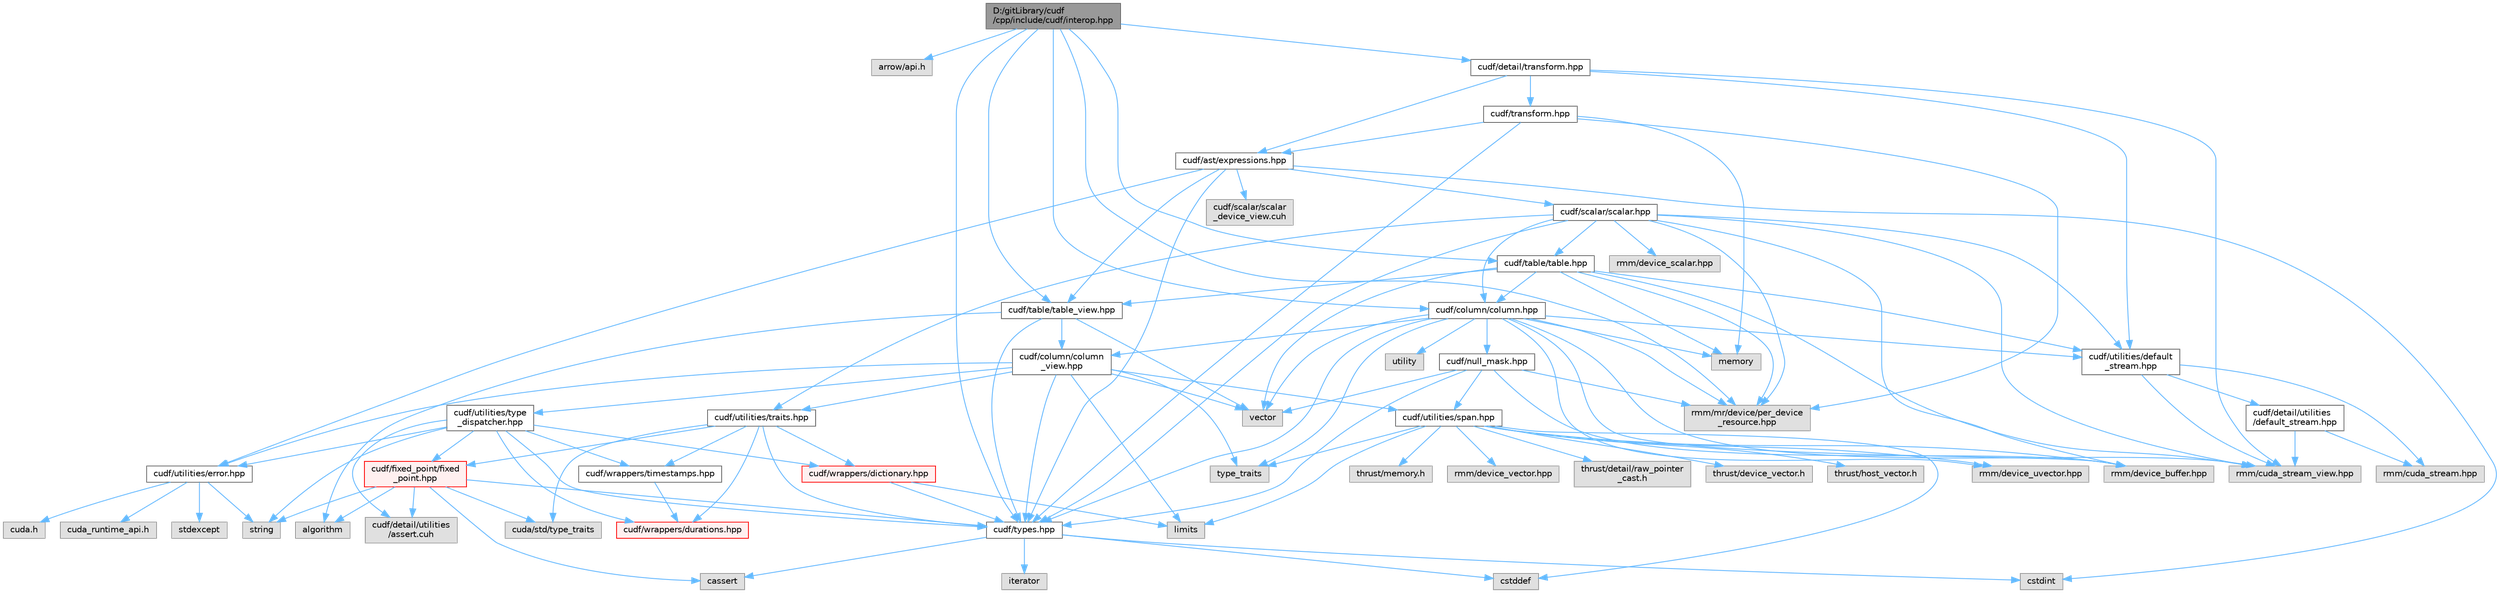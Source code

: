 digraph "D:/gitLibrary/cudf/cpp/include/cudf/interop.hpp"
{
 // LATEX_PDF_SIZE
  bgcolor="transparent";
  edge [fontname=Helvetica,fontsize=10,labelfontname=Helvetica,labelfontsize=10];
  node [fontname=Helvetica,fontsize=10,shape=box,height=0.2,width=0.4];
  Node1 [id="Node000001",label="D:/gitLibrary/cudf\l/cpp/include/cudf/interop.hpp",height=0.2,width=0.4,color="gray40", fillcolor="grey60", style="filled", fontcolor="black",tooltip=" "];
  Node1 -> Node2 [id="edge113_Node000001_Node000002",color="steelblue1",style="solid",tooltip=" "];
  Node2 [id="Node000002",label="arrow/api.h",height=0.2,width=0.4,color="grey60", fillcolor="#E0E0E0", style="filled",tooltip=" "];
  Node1 -> Node3 [id="edge114_Node000001_Node000003",color="steelblue1",style="solid",tooltip=" "];
  Node3 [id="Node000003",label="cudf/column/column.hpp",height=0.2,width=0.4,color="grey40", fillcolor="white", style="filled",URL="$column_8hpp.html",tooltip="Class definition for cudf::column"];
  Node3 -> Node4 [id="edge115_Node000003_Node000004",color="steelblue1",style="solid",tooltip=" "];
  Node4 [id="Node000004",label="cudf/column/column\l_view.hpp",height=0.2,width=0.4,color="grey40", fillcolor="white", style="filled",URL="$column__view_8hpp.html",tooltip="column view class definitions"];
  Node4 -> Node5 [id="edge116_Node000004_Node000005",color="steelblue1",style="solid",tooltip=" "];
  Node5 [id="Node000005",label="cudf/types.hpp",height=0.2,width=0.4,color="grey40", fillcolor="white", style="filled",URL="$types_8hpp.html",tooltip="Type declarations for libcudf."];
  Node5 -> Node6 [id="edge117_Node000005_Node000006",color="steelblue1",style="solid",tooltip=" "];
  Node6 [id="Node000006",label="cassert",height=0.2,width=0.4,color="grey60", fillcolor="#E0E0E0", style="filled",tooltip=" "];
  Node5 -> Node7 [id="edge118_Node000005_Node000007",color="steelblue1",style="solid",tooltip=" "];
  Node7 [id="Node000007",label="cstddef",height=0.2,width=0.4,color="grey60", fillcolor="#E0E0E0", style="filled",tooltip=" "];
  Node5 -> Node8 [id="edge119_Node000005_Node000008",color="steelblue1",style="solid",tooltip=" "];
  Node8 [id="Node000008",label="cstdint",height=0.2,width=0.4,color="grey60", fillcolor="#E0E0E0", style="filled",tooltip=" "];
  Node5 -> Node9 [id="edge120_Node000005_Node000009",color="steelblue1",style="solid",tooltip=" "];
  Node9 [id="Node000009",label="iterator",height=0.2,width=0.4,color="grey60", fillcolor="#E0E0E0", style="filled",tooltip=" "];
  Node4 -> Node10 [id="edge121_Node000004_Node000010",color="steelblue1",style="solid",tooltip=" "];
  Node10 [id="Node000010",label="cudf/utilities/error.hpp",height=0.2,width=0.4,color="grey40", fillcolor="white", style="filled",URL="$error_8hpp.html",tooltip=" "];
  Node10 -> Node11 [id="edge122_Node000010_Node000011",color="steelblue1",style="solid",tooltip=" "];
  Node11 [id="Node000011",label="cuda.h",height=0.2,width=0.4,color="grey60", fillcolor="#E0E0E0", style="filled",tooltip=" "];
  Node10 -> Node12 [id="edge123_Node000010_Node000012",color="steelblue1",style="solid",tooltip=" "];
  Node12 [id="Node000012",label="cuda_runtime_api.h",height=0.2,width=0.4,color="grey60", fillcolor="#E0E0E0", style="filled",tooltip=" "];
  Node10 -> Node13 [id="edge124_Node000010_Node000013",color="steelblue1",style="solid",tooltip=" "];
  Node13 [id="Node000013",label="stdexcept",height=0.2,width=0.4,color="grey60", fillcolor="#E0E0E0", style="filled",tooltip=" "];
  Node10 -> Node14 [id="edge125_Node000010_Node000014",color="steelblue1",style="solid",tooltip=" "];
  Node14 [id="Node000014",label="string",height=0.2,width=0.4,color="grey60", fillcolor="#E0E0E0", style="filled",tooltip=" "];
  Node4 -> Node15 [id="edge126_Node000004_Node000015",color="steelblue1",style="solid",tooltip=" "];
  Node15 [id="Node000015",label="cudf/utilities/span.hpp",height=0.2,width=0.4,color="grey40", fillcolor="white", style="filled",URL="$span_8hpp.html",tooltip=" "];
  Node15 -> Node16 [id="edge127_Node000015_Node000016",color="steelblue1",style="solid",tooltip=" "];
  Node16 [id="Node000016",label="rmm/device_buffer.hpp",height=0.2,width=0.4,color="grey60", fillcolor="#E0E0E0", style="filled",tooltip=" "];
  Node15 -> Node17 [id="edge128_Node000015_Node000017",color="steelblue1",style="solid",tooltip=" "];
  Node17 [id="Node000017",label="rmm/device_uvector.hpp",height=0.2,width=0.4,color="grey60", fillcolor="#E0E0E0", style="filled",tooltip=" "];
  Node15 -> Node18 [id="edge129_Node000015_Node000018",color="steelblue1",style="solid",tooltip=" "];
  Node18 [id="Node000018",label="rmm/device_vector.hpp",height=0.2,width=0.4,color="grey60", fillcolor="#E0E0E0", style="filled",tooltip=" "];
  Node15 -> Node19 [id="edge130_Node000015_Node000019",color="steelblue1",style="solid",tooltip=" "];
  Node19 [id="Node000019",label="thrust/detail/raw_pointer\l_cast.h",height=0.2,width=0.4,color="grey60", fillcolor="#E0E0E0", style="filled",tooltip=" "];
  Node15 -> Node20 [id="edge131_Node000015_Node000020",color="steelblue1",style="solid",tooltip=" "];
  Node20 [id="Node000020",label="thrust/device_vector.h",height=0.2,width=0.4,color="grey60", fillcolor="#E0E0E0", style="filled",tooltip=" "];
  Node15 -> Node21 [id="edge132_Node000015_Node000021",color="steelblue1",style="solid",tooltip=" "];
  Node21 [id="Node000021",label="thrust/host_vector.h",height=0.2,width=0.4,color="grey60", fillcolor="#E0E0E0", style="filled",tooltip=" "];
  Node15 -> Node22 [id="edge133_Node000015_Node000022",color="steelblue1",style="solid",tooltip=" "];
  Node22 [id="Node000022",label="thrust/memory.h",height=0.2,width=0.4,color="grey60", fillcolor="#E0E0E0", style="filled",tooltip=" "];
  Node15 -> Node7 [id="edge134_Node000015_Node000007",color="steelblue1",style="solid",tooltip=" "];
  Node15 -> Node23 [id="edge135_Node000015_Node000023",color="steelblue1",style="solid",tooltip=" "];
  Node23 [id="Node000023",label="limits",height=0.2,width=0.4,color="grey60", fillcolor="#E0E0E0", style="filled",tooltip=" "];
  Node15 -> Node24 [id="edge136_Node000015_Node000024",color="steelblue1",style="solid",tooltip=" "];
  Node24 [id="Node000024",label="type_traits",height=0.2,width=0.4,color="grey60", fillcolor="#E0E0E0", style="filled",tooltip=" "];
  Node4 -> Node25 [id="edge137_Node000004_Node000025",color="steelblue1",style="solid",tooltip=" "];
  Node25 [id="Node000025",label="cudf/utilities/traits.hpp",height=0.2,width=0.4,color="grey40", fillcolor="white", style="filled",URL="$traits_8hpp.html",tooltip=" "];
  Node25 -> Node26 [id="edge138_Node000025_Node000026",color="steelblue1",style="solid",tooltip=" "];
  Node26 [id="Node000026",label="cudf/fixed_point/fixed\l_point.hpp",height=0.2,width=0.4,color="red", fillcolor="#FFF0F0", style="filled",URL="$fixed__point_8hpp.html",tooltip="Class definition for fixed point data type"];
  Node26 -> Node27 [id="edge139_Node000026_Node000027",color="steelblue1",style="solid",tooltip=" "];
  Node27 [id="Node000027",label="cudf/detail/utilities\l/assert.cuh",height=0.2,width=0.4,color="grey60", fillcolor="#E0E0E0", style="filled",tooltip=" "];
  Node26 -> Node5 [id="edge140_Node000026_Node000005",color="steelblue1",style="solid",tooltip=" "];
  Node26 -> Node31 [id="edge141_Node000026_Node000031",color="steelblue1",style="solid",tooltip=" "];
  Node31 [id="Node000031",label="cuda/std/type_traits",height=0.2,width=0.4,color="grey60", fillcolor="#E0E0E0", style="filled",tooltip=" "];
  Node26 -> Node32 [id="edge142_Node000026_Node000032",color="steelblue1",style="solid",tooltip=" "];
  Node32 [id="Node000032",label="algorithm",height=0.2,width=0.4,color="grey60", fillcolor="#E0E0E0", style="filled",tooltip=" "];
  Node26 -> Node6 [id="edge143_Node000026_Node000006",color="steelblue1",style="solid",tooltip=" "];
  Node26 -> Node14 [id="edge144_Node000026_Node000014",color="steelblue1",style="solid",tooltip=" "];
  Node25 -> Node5 [id="edge145_Node000025_Node000005",color="steelblue1",style="solid",tooltip=" "];
  Node25 -> Node34 [id="edge146_Node000025_Node000034",color="steelblue1",style="solid",tooltip=" "];
  Node34 [id="Node000034",label="cudf/wrappers/dictionary.hpp",height=0.2,width=0.4,color="red", fillcolor="#FFF0F0", style="filled",URL="$dictionary_8hpp.html",tooltip="Concrete type definition for dictionary columns."];
  Node34 -> Node5 [id="edge147_Node000034_Node000005",color="steelblue1",style="solid",tooltip=" "];
  Node34 -> Node23 [id="edge148_Node000034_Node000023",color="steelblue1",style="solid",tooltip=" "];
  Node25 -> Node36 [id="edge149_Node000025_Node000036",color="steelblue1",style="solid",tooltip=" "];
  Node36 [id="Node000036",label="cudf/wrappers/durations.hpp",height=0.2,width=0.4,color="red", fillcolor="#FFF0F0", style="filled",URL="$durations_8hpp.html",tooltip="Concrete type definitions for int32_t and int64_t durations in varying resolutions."];
  Node25 -> Node38 [id="edge150_Node000025_Node000038",color="steelblue1",style="solid",tooltip=" "];
  Node38 [id="Node000038",label="cudf/wrappers/timestamps.hpp",height=0.2,width=0.4,color="grey40", fillcolor="white", style="filled",URL="$timestamps_8hpp.html",tooltip="Concrete type definitions for int32_t and int64_t timestamps in varying resolutions as durations sinc..."];
  Node38 -> Node36 [id="edge151_Node000038_Node000036",color="steelblue1",style="solid",tooltip=" "];
  Node25 -> Node31 [id="edge152_Node000025_Node000031",color="steelblue1",style="solid",tooltip=" "];
  Node4 -> Node39 [id="edge153_Node000004_Node000039",color="steelblue1",style="solid",tooltip=" "];
  Node39 [id="Node000039",label="cudf/utilities/type\l_dispatcher.hpp",height=0.2,width=0.4,color="grey40", fillcolor="white", style="filled",URL="$type__dispatcher_8hpp.html",tooltip="Defines the mapping between cudf::type_id runtime type information and concrete C++ types."];
  Node39 -> Node27 [id="edge154_Node000039_Node000027",color="steelblue1",style="solid",tooltip=" "];
  Node39 -> Node26 [id="edge155_Node000039_Node000026",color="steelblue1",style="solid",tooltip=" "];
  Node39 -> Node5 [id="edge156_Node000039_Node000005",color="steelblue1",style="solid",tooltip=" "];
  Node39 -> Node10 [id="edge157_Node000039_Node000010",color="steelblue1",style="solid",tooltip=" "];
  Node39 -> Node34 [id="edge158_Node000039_Node000034",color="steelblue1",style="solid",tooltip=" "];
  Node39 -> Node36 [id="edge159_Node000039_Node000036",color="steelblue1",style="solid",tooltip=" "];
  Node39 -> Node38 [id="edge160_Node000039_Node000038",color="steelblue1",style="solid",tooltip=" "];
  Node39 -> Node14 [id="edge161_Node000039_Node000014",color="steelblue1",style="solid",tooltip=" "];
  Node4 -> Node23 [id="edge162_Node000004_Node000023",color="steelblue1",style="solid",tooltip=" "];
  Node4 -> Node24 [id="edge163_Node000004_Node000024",color="steelblue1",style="solid",tooltip=" "];
  Node4 -> Node40 [id="edge164_Node000004_Node000040",color="steelblue1",style="solid",tooltip=" "];
  Node40 [id="Node000040",label="vector",height=0.2,width=0.4,color="grey60", fillcolor="#E0E0E0", style="filled",tooltip=" "];
  Node3 -> Node41 [id="edge165_Node000003_Node000041",color="steelblue1",style="solid",tooltip=" "];
  Node41 [id="Node000041",label="cudf/null_mask.hpp",height=0.2,width=0.4,color="grey40", fillcolor="white", style="filled",URL="$null__mask_8hpp.html",tooltip="APIs for managing validity bitmasks"];
  Node41 -> Node5 [id="edge166_Node000041_Node000005",color="steelblue1",style="solid",tooltip=" "];
  Node41 -> Node15 [id="edge167_Node000041_Node000015",color="steelblue1",style="solid",tooltip=" "];
  Node41 -> Node16 [id="edge168_Node000041_Node000016",color="steelblue1",style="solid",tooltip=" "];
  Node41 -> Node42 [id="edge169_Node000041_Node000042",color="steelblue1",style="solid",tooltip=" "];
  Node42 [id="Node000042",label="rmm/mr/device/per_device\l_resource.hpp",height=0.2,width=0.4,color="grey60", fillcolor="#E0E0E0", style="filled",tooltip=" "];
  Node41 -> Node40 [id="edge170_Node000041_Node000040",color="steelblue1",style="solid",tooltip=" "];
  Node3 -> Node5 [id="edge171_Node000003_Node000005",color="steelblue1",style="solid",tooltip=" "];
  Node3 -> Node43 [id="edge172_Node000003_Node000043",color="steelblue1",style="solid",tooltip=" "];
  Node43 [id="Node000043",label="cudf/utilities/default\l_stream.hpp",height=0.2,width=0.4,color="grey40", fillcolor="white", style="filled",URL="$utilities_2default__stream_8hpp.html",tooltip=" "];
  Node43 -> Node44 [id="edge173_Node000043_Node000044",color="steelblue1",style="solid",tooltip=" "];
  Node44 [id="Node000044",label="cudf/detail/utilities\l/default_stream.hpp",height=0.2,width=0.4,color="grey40", fillcolor="white", style="filled",URL="$detail_2utilities_2default__stream_8hpp.html",tooltip=" "];
  Node44 -> Node45 [id="edge174_Node000044_Node000045",color="steelblue1",style="solid",tooltip=" "];
  Node45 [id="Node000045",label="rmm/cuda_stream.hpp",height=0.2,width=0.4,color="grey60", fillcolor="#E0E0E0", style="filled",tooltip=" "];
  Node44 -> Node46 [id="edge175_Node000044_Node000046",color="steelblue1",style="solid",tooltip=" "];
  Node46 [id="Node000046",label="rmm/cuda_stream_view.hpp",height=0.2,width=0.4,color="grey60", fillcolor="#E0E0E0", style="filled",tooltip=" "];
  Node43 -> Node45 [id="edge176_Node000043_Node000045",color="steelblue1",style="solid",tooltip=" "];
  Node43 -> Node46 [id="edge177_Node000043_Node000046",color="steelblue1",style="solid",tooltip=" "];
  Node3 -> Node46 [id="edge178_Node000003_Node000046",color="steelblue1",style="solid",tooltip=" "];
  Node3 -> Node16 [id="edge179_Node000003_Node000016",color="steelblue1",style="solid",tooltip=" "];
  Node3 -> Node17 [id="edge180_Node000003_Node000017",color="steelblue1",style="solid",tooltip=" "];
  Node3 -> Node42 [id="edge181_Node000003_Node000042",color="steelblue1",style="solid",tooltip=" "];
  Node3 -> Node47 [id="edge182_Node000003_Node000047",color="steelblue1",style="solid",tooltip=" "];
  Node47 [id="Node000047",label="memory",height=0.2,width=0.4,color="grey60", fillcolor="#E0E0E0", style="filled",tooltip=" "];
  Node3 -> Node24 [id="edge183_Node000003_Node000024",color="steelblue1",style="solid",tooltip=" "];
  Node3 -> Node48 [id="edge184_Node000003_Node000048",color="steelblue1",style="solid",tooltip=" "];
  Node48 [id="Node000048",label="utility",height=0.2,width=0.4,color="grey60", fillcolor="#E0E0E0", style="filled",tooltip=" "];
  Node3 -> Node40 [id="edge185_Node000003_Node000040",color="steelblue1",style="solid",tooltip=" "];
  Node1 -> Node49 [id="edge186_Node000001_Node000049",color="steelblue1",style="solid",tooltip=" "];
  Node49 [id="Node000049",label="cudf/detail/transform.hpp",height=0.2,width=0.4,color="grey40", fillcolor="white", style="filled",URL="$detail_2transform_8hpp.html",tooltip=" "];
  Node49 -> Node50 [id="edge187_Node000049_Node000050",color="steelblue1",style="solid",tooltip=" "];
  Node50 [id="Node000050",label="cudf/ast/expressions.hpp",height=0.2,width=0.4,color="grey40", fillcolor="white", style="filled",URL="$expressions_8hpp.html",tooltip=" "];
  Node50 -> Node51 [id="edge188_Node000050_Node000051",color="steelblue1",style="solid",tooltip=" "];
  Node51 [id="Node000051",label="cudf/scalar/scalar.hpp",height=0.2,width=0.4,color="grey40", fillcolor="white", style="filled",URL="$scalar_8hpp.html",tooltip="Class definitions for cudf::scalar"];
  Node51 -> Node3 [id="edge189_Node000051_Node000003",color="steelblue1",style="solid",tooltip=" "];
  Node51 -> Node52 [id="edge190_Node000051_Node000052",color="steelblue1",style="solid",tooltip=" "];
  Node52 [id="Node000052",label="cudf/table/table.hpp",height=0.2,width=0.4,color="grey40", fillcolor="white", style="filled",URL="$table_8hpp.html",tooltip="Class definition for cudf::table"];
  Node52 -> Node3 [id="edge191_Node000052_Node000003",color="steelblue1",style="solid",tooltip=" "];
  Node52 -> Node53 [id="edge192_Node000052_Node000053",color="steelblue1",style="solid",tooltip=" "];
  Node53 [id="Node000053",label="cudf/table/table_view.hpp",height=0.2,width=0.4,color="grey40", fillcolor="white", style="filled",URL="$table__view_8hpp.html",tooltip="Class definitions for (mutable)_table_view"];
  Node53 -> Node4 [id="edge193_Node000053_Node000004",color="steelblue1",style="solid",tooltip=" "];
  Node53 -> Node5 [id="edge194_Node000053_Node000005",color="steelblue1",style="solid",tooltip=" "];
  Node53 -> Node32 [id="edge195_Node000053_Node000032",color="steelblue1",style="solid",tooltip=" "];
  Node53 -> Node40 [id="edge196_Node000053_Node000040",color="steelblue1",style="solid",tooltip=" "];
  Node52 -> Node43 [id="edge197_Node000052_Node000043",color="steelblue1",style="solid",tooltip=" "];
  Node52 -> Node46 [id="edge198_Node000052_Node000046",color="steelblue1",style="solid",tooltip=" "];
  Node52 -> Node42 [id="edge199_Node000052_Node000042",color="steelblue1",style="solid",tooltip=" "];
  Node52 -> Node47 [id="edge200_Node000052_Node000047",color="steelblue1",style="solid",tooltip=" "];
  Node52 -> Node40 [id="edge201_Node000052_Node000040",color="steelblue1",style="solid",tooltip=" "];
  Node51 -> Node5 [id="edge202_Node000051_Node000005",color="steelblue1",style="solid",tooltip=" "];
  Node51 -> Node43 [id="edge203_Node000051_Node000043",color="steelblue1",style="solid",tooltip=" "];
  Node51 -> Node25 [id="edge204_Node000051_Node000025",color="steelblue1",style="solid",tooltip=" "];
  Node51 -> Node46 [id="edge205_Node000051_Node000046",color="steelblue1",style="solid",tooltip=" "];
  Node51 -> Node16 [id="edge206_Node000051_Node000016",color="steelblue1",style="solid",tooltip=" "];
  Node51 -> Node54 [id="edge207_Node000051_Node000054",color="steelblue1",style="solid",tooltip=" "];
  Node54 [id="Node000054",label="rmm/device_scalar.hpp",height=0.2,width=0.4,color="grey60", fillcolor="#E0E0E0", style="filled",tooltip=" "];
  Node51 -> Node42 [id="edge208_Node000051_Node000042",color="steelblue1",style="solid",tooltip=" "];
  Node50 -> Node55 [id="edge209_Node000050_Node000055",color="steelblue1",style="solid",tooltip=" "];
  Node55 [id="Node000055",label="cudf/scalar/scalar\l_device_view.cuh",height=0.2,width=0.4,color="grey60", fillcolor="#E0E0E0", style="filled",tooltip=" "];
  Node50 -> Node53 [id="edge210_Node000050_Node000053",color="steelblue1",style="solid",tooltip=" "];
  Node50 -> Node5 [id="edge211_Node000050_Node000005",color="steelblue1",style="solid",tooltip=" "];
  Node50 -> Node10 [id="edge212_Node000050_Node000010",color="steelblue1",style="solid",tooltip=" "];
  Node50 -> Node8 [id="edge213_Node000050_Node000008",color="steelblue1",style="solid",tooltip=" "];
  Node49 -> Node56 [id="edge214_Node000049_Node000056",color="steelblue1",style="solid",tooltip=" "];
  Node56 [id="Node000056",label="cudf/transform.hpp",height=0.2,width=0.4,color="grey40", fillcolor="white", style="filled",URL="$transform_8hpp.html",tooltip="Column APIs for transforming rows"];
  Node56 -> Node50 [id="edge215_Node000056_Node000050",color="steelblue1",style="solid",tooltip=" "];
  Node56 -> Node5 [id="edge216_Node000056_Node000005",color="steelblue1",style="solid",tooltip=" "];
  Node56 -> Node42 [id="edge217_Node000056_Node000042",color="steelblue1",style="solid",tooltip=" "];
  Node56 -> Node47 [id="edge218_Node000056_Node000047",color="steelblue1",style="solid",tooltip=" "];
  Node49 -> Node43 [id="edge219_Node000049_Node000043",color="steelblue1",style="solid",tooltip=" "];
  Node49 -> Node46 [id="edge220_Node000049_Node000046",color="steelblue1",style="solid",tooltip=" "];
  Node1 -> Node52 [id="edge221_Node000001_Node000052",color="steelblue1",style="solid",tooltip=" "];
  Node1 -> Node53 [id="edge222_Node000001_Node000053",color="steelblue1",style="solid",tooltip=" "];
  Node1 -> Node5 [id="edge223_Node000001_Node000005",color="steelblue1",style="solid",tooltip=" "];
  Node1 -> Node42 [id="edge224_Node000001_Node000042",color="steelblue1",style="solid",tooltip=" "];
}

